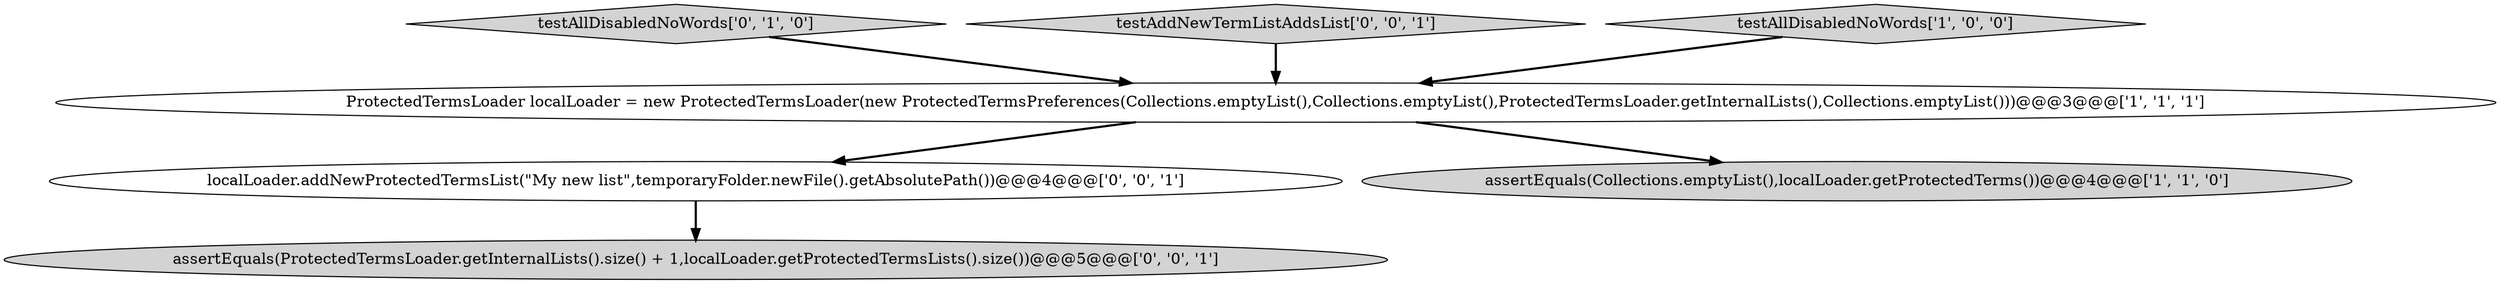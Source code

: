 digraph {
6 [style = filled, label = "localLoader.addNewProtectedTermsList(\"My new list\",temporaryFolder.newFile().getAbsolutePath())@@@4@@@['0', '0', '1']", fillcolor = white, shape = ellipse image = "AAA0AAABBB3BBB"];
4 [style = filled, label = "assertEquals(ProtectedTermsLoader.getInternalLists().size() + 1,localLoader.getProtectedTermsLists().size())@@@5@@@['0', '0', '1']", fillcolor = lightgray, shape = ellipse image = "AAA0AAABBB3BBB"];
3 [style = filled, label = "testAllDisabledNoWords['0', '1', '0']", fillcolor = lightgray, shape = diamond image = "AAA0AAABBB2BBB"];
5 [style = filled, label = "testAddNewTermListAddsList['0', '0', '1']", fillcolor = lightgray, shape = diamond image = "AAA0AAABBB3BBB"];
2 [style = filled, label = "ProtectedTermsLoader localLoader = new ProtectedTermsLoader(new ProtectedTermsPreferences(Collections.emptyList(),Collections.emptyList(),ProtectedTermsLoader.getInternalLists(),Collections.emptyList()))@@@3@@@['1', '1', '1']", fillcolor = white, shape = ellipse image = "AAA0AAABBB1BBB"];
1 [style = filled, label = "assertEquals(Collections.emptyList(),localLoader.getProtectedTerms())@@@4@@@['1', '1', '0']", fillcolor = lightgray, shape = ellipse image = "AAA0AAABBB1BBB"];
0 [style = filled, label = "testAllDisabledNoWords['1', '0', '0']", fillcolor = lightgray, shape = diamond image = "AAA0AAABBB1BBB"];
2->6 [style = bold, label=""];
5->2 [style = bold, label=""];
0->2 [style = bold, label=""];
6->4 [style = bold, label=""];
2->1 [style = bold, label=""];
3->2 [style = bold, label=""];
}
